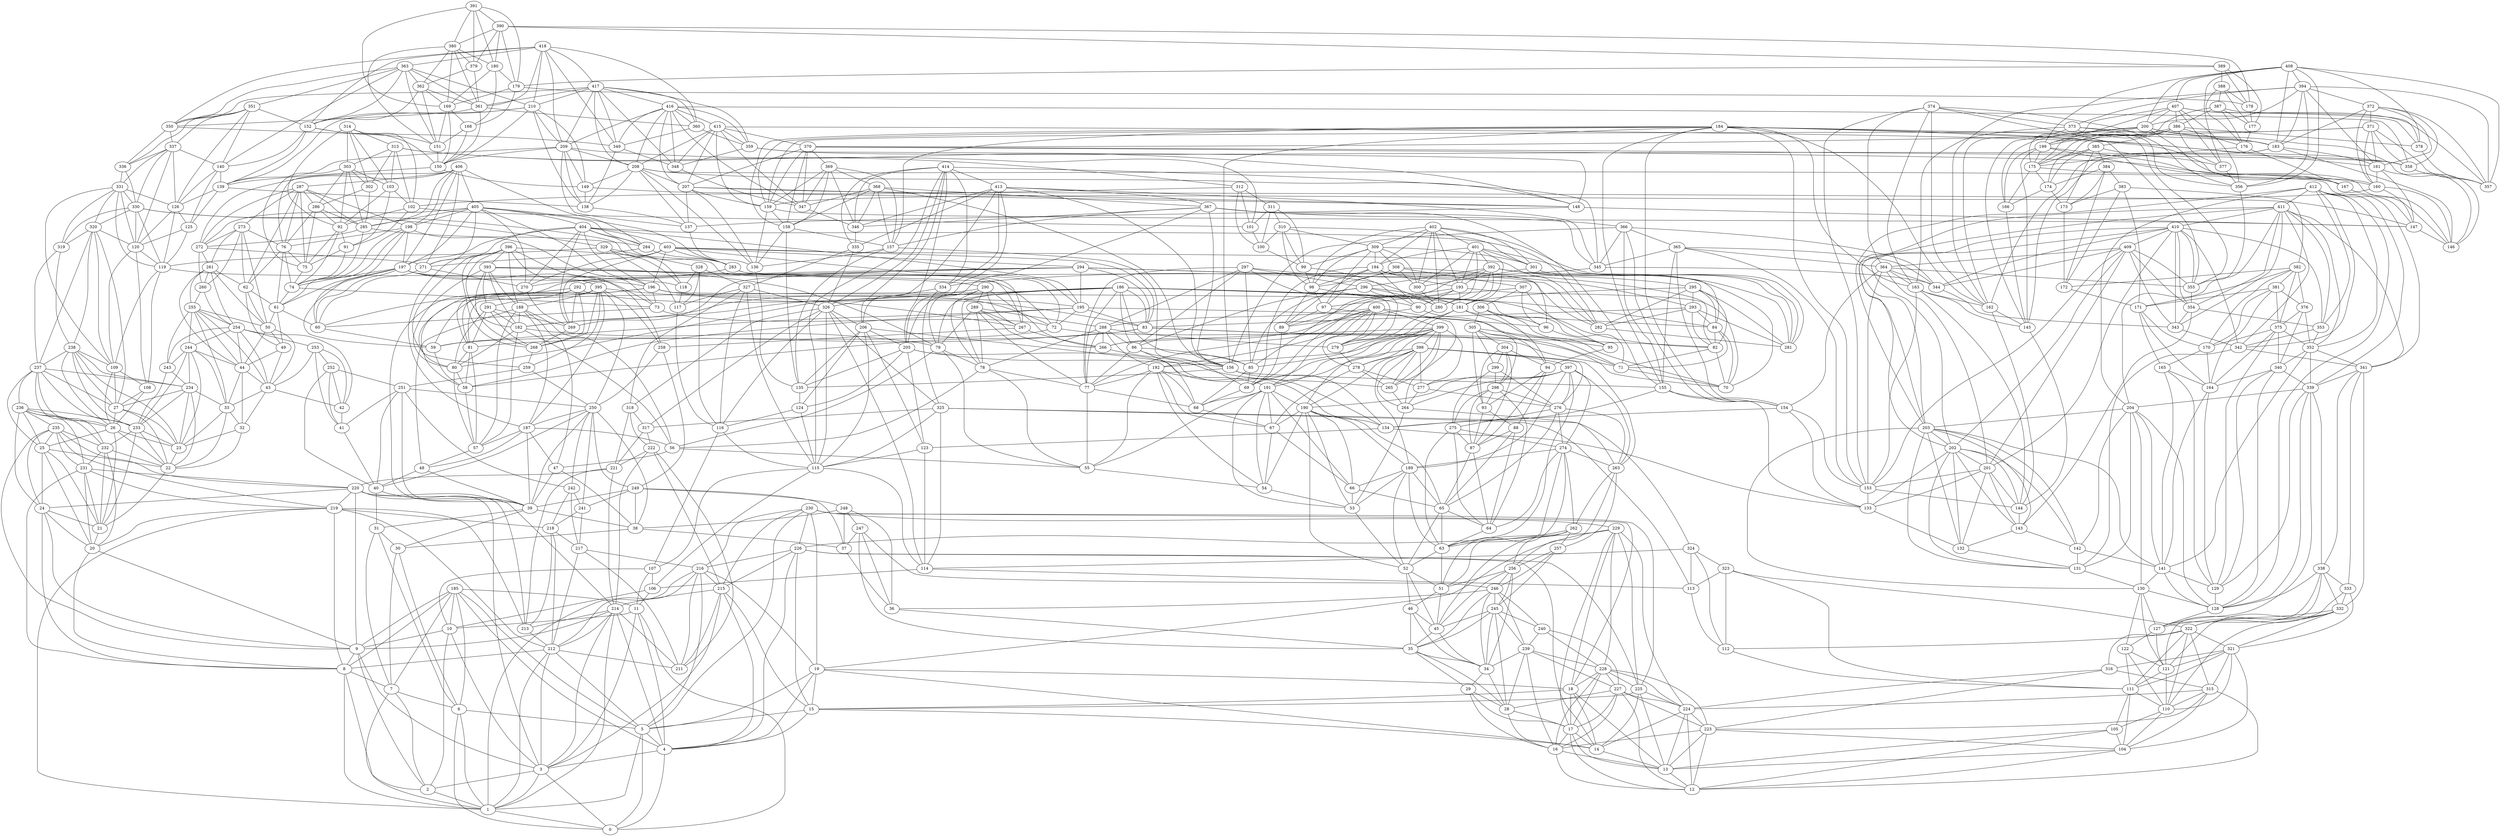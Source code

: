 graph G {
0;
1;
2;
3;
4;
5;
6;
7;
8;
9;
10;
11;
12;
13;
14;
15;
16;
17;
18;
19;
20;
21;
22;
23;
24;
25;
26;
27;
28;
29;
30;
31;
32;
33;
34;
35;
36;
37;
38;
39;
40;
41;
42;
43;
44;
45;
46;
47;
48;
49;
50;
51;
52;
53;
54;
55;
56;
57;
58;
59;
60;
61;
62;
63;
64;
65;
66;
67;
68;
69;
70;
71;
72;
73;
74;
75;
76;
77;
78;
79;
80;
81;
82;
83;
84;
85;
86;
87;
88;
89;
90;
91;
92;
93;
94;
95;
96;
97;
98;
99;
100;
101;
102;
103;
104;
105;
106;
107;
108;
109;
110;
111;
112;
113;
114;
115;
116;
117;
118;
119;
120;
121;
122;
123;
124;
125;
126;
127;
128;
129;
130;
131;
132;
133;
134;
135;
136;
137;
138;
139;
140;
141;
142;
143;
144;
145;
146;
147;
148;
149;
150;
151;
152;
153;
154;
155;
156;
157;
158;
159;
160;
161;
162;
163;
164;
165;
166;
167;
168;
169;
170;
171;
172;
173;
174;
175;
176;
177;
178;
179;
180;
181;
182;
183;
184;
185;
186;
187;
188;
189;
190;
191;
192;
193;
194;
195;
196;
197;
198;
199;
200;
201;
202;
203;
204;
205;
206;
207;
208;
209;
210;
211;
212;
213;
214;
215;
216;
217;
218;
219;
220;
221;
222;
223;
224;
225;
226;
227;
228;
229;
230;
231;
232;
233;
234;
235;
236;
237;
238;
239;
240;
241;
242;
243;
244;
245;
246;
247;
248;
249;
250;
251;
252;
253;
254;
255;
256;
257;
258;
259;
260;
261;
262;
263;
264;
265;
266;
267;
268;
269;
270;
271;
272;
273;
274;
275;
276;
277;
278;
279;
280;
281;
282;
283;
284;
285;
286;
287;
288;
289;
290;
291;
292;
293;
294;
295;
296;
297;
298;
299;
300;
301;
302;
303;
304;
305;
306;
307;
308;
309;
310;
311;
312;
313;
314;
315;
316;
317;
318;
319;
320;
321;
322;
323;
324;
325;
326;
327;
328;
329;
330;
331;
332;
333;
334;
335;
336;
337;
338;
339;
340;
341;
342;
343;
344;
345;
346;
347;
348;
349;
350;
351;
352;
353;
354;
355;
356;
357;
358;
359;
360;
361;
362;
363;
364;
365;
366;
367;
368;
369;
370;
371;
372;
373;
374;
375;
376;
377;
378;
379;
380;
381;
382;
383;
384;
385;
386;
387;
388;
389;
390;
391;
392;
393;
394;
395;
396;
397;
398;
399;
400;
401;
402;
403;
404;
405;
406;
407;
408;
409;
410;
411;
412;
413;
414;
415;
416;
417;
418;
1--0 ;
2--1 ;
3--0 ;
3--1 ;
3--2 ;
4--0 ;
4--3 ;
5--0 ;
5--1 ;
5--4 ;
6--0 ;
6--1 ;
6--5 ;
7--1 ;
7--2 ;
7--6 ;
8--1 ;
8--2 ;
8--7 ;
9--2 ;
9--3 ;
9--8 ;
10--2 ;
10--3 ;
10--9 ;
11--0 ;
11--3 ;
11--4 ;
11--10 ;
13--12 ;
14--13 ;
15--4 ;
15--5 ;
15--14 ;
16--12 ;
16--13 ;
17--12 ;
17--13 ;
17--14 ;
17--16 ;
18--13 ;
18--14 ;
18--15 ;
18--17 ;
19--4 ;
19--5 ;
19--14 ;
19--15 ;
19--18 ;
20--8 ;
20--9 ;
21--20 ;
22--21 ;
23--22 ;
24--8 ;
24--9 ;
24--20 ;
24--21 ;
25--20 ;
25--21 ;
25--22 ;
25--24 ;
26--21 ;
26--22 ;
26--23 ;
26--25 ;
27--22 ;
27--23 ;
27--26 ;
28--16 ;
28--17 ;
29--16 ;
29--17 ;
29--28 ;
30--6 ;
30--7 ;
31--6 ;
31--7 ;
31--30 ;
32--22 ;
32--23 ;
33--22 ;
33--23 ;
33--32 ;
34--28 ;
34--29 ;
35--28 ;
35--29 ;
35--34 ;
36--35 ;
37--36 ;
38--30 ;
38--37 ;
39--30 ;
39--31 ;
39--38 ;
40--31 ;
40--39 ;
41--40 ;
42--41 ;
43--32 ;
43--33 ;
43--42 ;
44--32 ;
44--33 ;
44--43 ;
45--34 ;
45--35 ;
46--34 ;
46--35 ;
46--45 ;
47--38 ;
47--39 ;
48--39 ;
48--40 ;
49--43 ;
49--44 ;
50--43 ;
50--44 ;
50--49 ;
51--45 ;
51--46 ;
52--45 ;
52--46 ;
52--51 ;
53--52 ;
54--53 ;
55--54 ;
56--47 ;
56--55 ;
57--48 ;
58--57 ;
59--58 ;
60--59 ;
61--49 ;
61--50 ;
61--60 ;
62--49 ;
62--50 ;
62--61 ;
63--51 ;
63--52 ;
64--63 ;
65--52 ;
65--63 ;
65--64 ;
66--53 ;
66--65 ;
67--54 ;
67--66 ;
68--67 ;
69--68 ;
71--70 ;
72--59 ;
72--71 ;
73--60 ;
73--72 ;
74--61 ;
74--73 ;
75--74 ;
76--61 ;
76--62 ;
76--74 ;
76--75 ;
77--55 ;
77--68 ;
78--55 ;
78--56 ;
78--77 ;
79--55 ;
79--56 ;
79--78 ;
80--57 ;
80--58 ;
81--57 ;
81--58 ;
81--80 ;
82--70 ;
82--71 ;
83--58 ;
83--71 ;
83--81 ;
83--82 ;
84--70 ;
84--71 ;
84--82 ;
85--68 ;
85--69 ;
86--68 ;
86--69 ;
86--77 ;
86--85 ;
87--64 ;
87--65 ;
88--64 ;
88--65 ;
88--87 ;
89--69 ;
90--70 ;
90--89 ;
91--74 ;
91--75 ;
92--74 ;
92--75 ;
92--91 ;
93--87 ;
93--88 ;
94--87 ;
94--88 ;
94--93 ;
95--94 ;
96--95 ;
97--89 ;
97--96 ;
98--89 ;
98--90 ;
98--97 ;
99--90 ;
99--98 ;
100--99 ;
101--100 ;
102--91 ;
102--92 ;
102--101 ;
103--91 ;
103--92 ;
103--102 ;
104--12 ;
104--13 ;
105--12 ;
105--13 ;
105--104 ;
106--10 ;
106--11 ;
107--10 ;
107--11 ;
107--106 ;
108--26 ;
108--27 ;
109--26 ;
109--27 ;
109--108 ;
110--104 ;
110--105 ;
111--104 ;
111--105 ;
111--110 ;
112--111 ;
113--112 ;
114--106 ;
114--113 ;
115--106 ;
115--107 ;
115--114 ;
116--107 ;
116--115 ;
117--116 ;
118--117 ;
119--108 ;
119--109 ;
119--118 ;
120--108 ;
120--109 ;
120--119 ;
121--110 ;
121--111 ;
122--110 ;
122--111 ;
122--121 ;
123--114 ;
123--115 ;
124--115 ;
124--116 ;
125--119 ;
125--120 ;
126--119 ;
126--120 ;
126--125 ;
127--121 ;
127--122 ;
128--127 ;
129--128 ;
130--121 ;
130--122 ;
130--127 ;
130--128 ;
131--130 ;
132--131 ;
133--132 ;
134--123 ;
134--133 ;
135--124 ;
136--135 ;
137--136 ;
138--137 ;
139--125 ;
139--126 ;
139--138 ;
140--125 ;
140--126 ;
140--139 ;
141--128 ;
141--129 ;
141--130 ;
142--131 ;
142--141 ;
143--132 ;
143--142 ;
144--143 ;
145--144 ;
147--146 ;
148--137 ;
148--147 ;
149--138 ;
149--148 ;
150--139 ;
150--149 ;
151--150 ;
152--139 ;
152--140 ;
152--150 ;
152--151 ;
153--133 ;
153--144 ;
154--133 ;
154--134 ;
154--153 ;
155--133 ;
155--134 ;
155--154 ;
156--134 ;
156--135 ;
156--155 ;
157--135 ;
157--136 ;
157--156 ;
158--135 ;
158--136 ;
158--157 ;
159--136 ;
159--147 ;
159--158 ;
160--146 ;
160--147 ;
160--159 ;
161--146 ;
161--147 ;
161--160 ;
162--144 ;
162--145 ;
163--144 ;
163--145 ;
163--153 ;
163--162 ;
164--129 ;
164--141 ;
165--129 ;
165--141 ;
165--164 ;
166--145 ;
167--146 ;
168--150 ;
168--151 ;
169--150 ;
169--151 ;
169--168 ;
170--164 ;
170--165 ;
171--164 ;
171--165 ;
171--170 ;
172--171 ;
173--172 ;
174--166 ;
174--173 ;
175--166 ;
175--167 ;
175--174 ;
176--167 ;
176--175 ;
177--176 ;
178--177 ;
179--168 ;
179--169 ;
179--178 ;
180--168 ;
180--169 ;
180--179 ;
181--69 ;
181--70 ;
181--84 ;
181--85 ;
182--56 ;
182--57 ;
182--79 ;
182--80 ;
183--145 ;
183--146 ;
183--161 ;
183--162 ;
184--153 ;
184--154 ;
184--155 ;
184--156 ;
184--157 ;
184--158 ;
184--159 ;
184--160 ;
184--161 ;
184--162 ;
184--163 ;
184--183 ;
185--4 ;
185--5 ;
185--6 ;
185--7 ;
185--8 ;
185--9 ;
185--10 ;
185--11 ;
186--77 ;
186--78 ;
186--79 ;
186--80 ;
186--81 ;
186--82 ;
186--83 ;
186--84 ;
186--85 ;
186--86 ;
186--181 ;
186--182 ;
187--39 ;
187--47 ;
187--48 ;
187--56 ;
187--57 ;
188--47 ;
188--48 ;
188--56 ;
188--57 ;
188--182 ;
188--187 ;
189--52 ;
189--53 ;
189--63 ;
189--65 ;
189--66 ;
190--52 ;
190--53 ;
190--54 ;
190--65 ;
190--66 ;
190--67 ;
190--189 ;
191--53 ;
191--54 ;
191--55 ;
191--66 ;
191--67 ;
191--68 ;
191--190 ;
192--54 ;
192--55 ;
192--67 ;
192--68 ;
192--77 ;
192--191 ;
193--69 ;
193--70 ;
193--89 ;
193--90 ;
193--181 ;
194--69 ;
194--70 ;
194--89 ;
194--90 ;
194--98 ;
194--193 ;
195--58 ;
195--59 ;
195--71 ;
195--72 ;
195--83 ;
196--58 ;
196--59 ;
196--60 ;
196--71 ;
196--72 ;
196--73 ;
196--195 ;
197--59 ;
197--60 ;
197--61 ;
197--72 ;
197--73 ;
197--74 ;
197--196 ;
198--60 ;
198--61 ;
198--73 ;
198--74 ;
198--76 ;
198--197 ;
199--145 ;
199--146 ;
199--166 ;
199--167 ;
199--175 ;
200--145 ;
200--146 ;
200--166 ;
200--167 ;
200--183 ;
200--199 ;
201--132 ;
201--133 ;
201--143 ;
201--144 ;
201--153 ;
202--131 ;
202--132 ;
202--133 ;
202--142 ;
202--143 ;
202--144 ;
202--201 ;
203--130 ;
203--131 ;
203--132 ;
203--141 ;
203--142 ;
203--143 ;
203--202 ;
204--128 ;
204--130 ;
204--131 ;
204--141 ;
204--142 ;
204--203 ;
205--123 ;
205--124 ;
205--134 ;
205--135 ;
205--156 ;
206--115 ;
206--123 ;
206--124 ;
206--134 ;
206--135 ;
206--205 ;
207--136 ;
207--137 ;
207--147 ;
207--148 ;
207--159 ;
208--136 ;
208--137 ;
208--138 ;
208--147 ;
208--148 ;
208--149 ;
208--207 ;
209--137 ;
209--138 ;
209--139 ;
209--148 ;
209--149 ;
209--150 ;
209--208 ;
210--138 ;
210--139 ;
210--149 ;
210--150 ;
210--152 ;
210--209 ;
212--1 ;
212--3 ;
212--5 ;
212--8 ;
212--211 ;
213--212 ;
214--1 ;
214--3 ;
214--4 ;
214--9 ;
214--211 ;
214--212 ;
214--213 ;
215--3 ;
215--4 ;
215--15 ;
215--211 ;
215--214 ;
216--1 ;
216--5 ;
216--19 ;
216--211 ;
216--212 ;
216--215 ;
217--211 ;
217--212 ;
217--216 ;
218--212 ;
218--213 ;
218--217 ;
219--1 ;
219--8 ;
219--20 ;
219--212 ;
219--213 ;
219--218 ;
220--3 ;
220--9 ;
220--24 ;
220--213 ;
220--214 ;
220--219 ;
221--213 ;
221--214 ;
221--220 ;
222--211 ;
222--214 ;
222--215 ;
222--221 ;
223--12 ;
223--13 ;
223--16 ;
223--104 ;
224--12 ;
224--13 ;
224--14 ;
224--223 ;
225--13 ;
225--14 ;
225--15 ;
225--224 ;
226--4 ;
226--14 ;
226--15 ;
226--215 ;
226--216 ;
226--225 ;
227--12 ;
227--16 ;
227--17 ;
227--28 ;
227--223 ;
227--224 ;
228--16 ;
228--17 ;
228--18 ;
228--223 ;
228--224 ;
228--225 ;
228--227 ;
229--17 ;
229--18 ;
229--19 ;
229--224 ;
229--225 ;
229--226 ;
229--228 ;
230--5 ;
230--18 ;
230--19 ;
230--215 ;
230--216 ;
230--225 ;
230--226 ;
230--229 ;
231--8 ;
231--20 ;
231--21 ;
231--219 ;
231--220 ;
232--20 ;
232--21 ;
232--22 ;
232--231 ;
233--21 ;
233--22 ;
233--23 ;
233--232 ;
234--22 ;
234--23 ;
234--27 ;
234--33 ;
234--233 ;
235--9 ;
235--24 ;
235--25 ;
235--219 ;
235--220 ;
235--231 ;
235--232 ;
236--24 ;
236--25 ;
236--26 ;
236--231 ;
236--232 ;
236--233 ;
236--235 ;
237--25 ;
237--26 ;
237--27 ;
237--232 ;
237--233 ;
237--234 ;
237--236 ;
238--23 ;
238--26 ;
238--27 ;
238--109 ;
238--233 ;
238--234 ;
238--237 ;
239--16 ;
239--28 ;
239--34 ;
239--227 ;
239--228 ;
240--227 ;
240--228 ;
240--239 ;
241--217 ;
241--218 ;
242--217 ;
242--218 ;
242--241 ;
243--233 ;
243--234 ;
244--23 ;
244--33 ;
244--44 ;
244--233 ;
244--234 ;
244--243 ;
245--28 ;
245--34 ;
245--35 ;
245--45 ;
245--239 ;
245--240 ;
246--34 ;
246--35 ;
246--36 ;
246--239 ;
246--240 ;
246--245 ;
247--35 ;
247--36 ;
247--37 ;
247--246 ;
248--36 ;
248--37 ;
248--38 ;
248--247 ;
249--37 ;
249--38 ;
249--39 ;
249--241 ;
249--248 ;
250--38 ;
250--39 ;
250--40 ;
250--187 ;
250--241 ;
250--242 ;
250--249 ;
251--39 ;
251--40 ;
251--41 ;
251--242 ;
251--250 ;
252--40 ;
252--41 ;
252--42 ;
252--251 ;
253--41 ;
253--42 ;
253--43 ;
253--252 ;
254--42 ;
254--43 ;
254--44 ;
254--243 ;
254--244 ;
254--253 ;
255--33 ;
255--43 ;
255--44 ;
255--50 ;
255--243 ;
255--244 ;
255--254 ;
256--34 ;
256--45 ;
256--51 ;
256--245 ;
256--246 ;
257--245 ;
257--246 ;
257--256 ;
258--249 ;
258--250 ;
259--250 ;
259--251 ;
260--254 ;
260--255 ;
261--44 ;
261--50 ;
261--62 ;
261--254 ;
261--255 ;
261--260 ;
262--45 ;
262--51 ;
262--63 ;
262--256 ;
262--257 ;
263--256 ;
263--257 ;
263--262 ;
264--53 ;
264--263 ;
265--264 ;
266--265 ;
267--258 ;
267--266 ;
268--259 ;
269--268 ;
270--269 ;
271--60 ;
271--270 ;
272--260 ;
272--261 ;
272--271 ;
273--50 ;
273--62 ;
273--76 ;
273--260 ;
273--261 ;
273--272 ;
274--51 ;
274--63 ;
274--64 ;
274--189 ;
274--262 ;
274--263 ;
275--63 ;
275--64 ;
275--87 ;
275--274 ;
276--65 ;
276--263 ;
276--274 ;
276--275 ;
277--264 ;
277--276 ;
278--67 ;
278--265 ;
278--277 ;
279--278 ;
280--279 ;
282--281 ;
283--72 ;
283--270 ;
283--282 ;
284--271 ;
284--283 ;
285--74 ;
285--272 ;
285--284 ;
286--75 ;
286--76 ;
286--92 ;
286--285 ;
287--62 ;
287--75 ;
287--76 ;
287--198 ;
287--272 ;
287--273 ;
287--285 ;
287--286 ;
288--77 ;
288--78 ;
288--86 ;
288--192 ;
288--266 ;
288--279 ;
289--77 ;
289--78 ;
289--79 ;
289--266 ;
289--267 ;
289--288 ;
290--78 ;
290--79 ;
290--182 ;
290--266 ;
290--267 ;
290--289 ;
291--80 ;
291--81 ;
291--182 ;
291--268 ;
291--269 ;
292--80 ;
292--81 ;
292--83 ;
292--268 ;
292--269 ;
292--291 ;
293--82 ;
293--83 ;
293--84 ;
293--281 ;
293--282 ;
294--81 ;
294--82 ;
294--83 ;
294--195 ;
294--269 ;
294--282 ;
294--292 ;
294--293 ;
295--82 ;
295--84 ;
295--181 ;
295--281 ;
295--282 ;
295--293 ;
296--85 ;
296--86 ;
296--181 ;
296--279 ;
296--280 ;
297--77 ;
297--85 ;
297--86 ;
297--279 ;
297--280 ;
297--288 ;
297--296 ;
298--64 ;
298--87 ;
298--93 ;
298--275 ;
298--276 ;
299--275 ;
299--276 ;
299--298 ;
300--280 ;
301--281 ;
301--300 ;
302--285 ;
302--286 ;
303--75 ;
303--92 ;
303--103 ;
303--285 ;
303--286 ;
303--302 ;
304--87 ;
304--93 ;
304--94 ;
304--298 ;
304--299 ;
305--93 ;
305--94 ;
305--95 ;
305--298 ;
305--299 ;
305--304 ;
306--94 ;
306--95 ;
306--96 ;
306--305 ;
307--95 ;
307--96 ;
307--97 ;
307--306 ;
308--96 ;
308--97 ;
308--98 ;
308--300 ;
308--307 ;
309--97 ;
309--98 ;
309--99 ;
309--194 ;
309--300 ;
309--301 ;
309--308 ;
310--98 ;
310--99 ;
310--100 ;
310--301 ;
310--309 ;
311--99 ;
311--100 ;
311--101 ;
311--310 ;
312--100 ;
312--101 ;
312--102 ;
312--311 ;
313--101 ;
313--102 ;
313--103 ;
313--302 ;
313--303 ;
313--312 ;
314--92 ;
314--102 ;
314--103 ;
314--302 ;
314--303 ;
314--313 ;
315--12 ;
315--104 ;
315--110 ;
315--223 ;
315--224 ;
316--223 ;
316--224 ;
316--315 ;
317--221 ;
317--222 ;
318--221 ;
318--222 ;
318--317 ;
319--237 ;
319--238 ;
320--27 ;
320--109 ;
320--120 ;
320--237 ;
320--238 ;
320--319 ;
321--104 ;
321--110 ;
321--111 ;
321--121 ;
321--315 ;
321--316 ;
322--110 ;
322--111 ;
322--112 ;
322--315 ;
322--316 ;
322--321 ;
323--111 ;
323--112 ;
323--113 ;
323--322 ;
324--112 ;
324--113 ;
324--114 ;
324--323 ;
325--113 ;
325--114 ;
325--115 ;
325--317 ;
325--324 ;
326--114 ;
326--115 ;
326--116 ;
326--206 ;
326--317 ;
326--318 ;
326--325 ;
327--115 ;
327--116 ;
327--117 ;
327--318 ;
327--326 ;
328--116 ;
328--117 ;
328--118 ;
328--327 ;
329--117 ;
329--118 ;
329--119 ;
329--328 ;
330--118 ;
330--119 ;
330--120 ;
330--319 ;
330--320 ;
330--329 ;
331--109 ;
331--119 ;
331--120 ;
331--126 ;
331--319 ;
331--320 ;
331--330 ;
332--110 ;
332--121 ;
332--127 ;
332--321 ;
332--322 ;
333--321 ;
333--322 ;
333--332 ;
334--325 ;
334--326 ;
335--326 ;
335--327 ;
336--330 ;
336--331 ;
337--120 ;
337--126 ;
337--140 ;
337--330 ;
337--331 ;
337--336 ;
338--121 ;
338--127 ;
338--128 ;
338--332 ;
338--333 ;
339--127 ;
339--128 ;
339--129 ;
339--204 ;
339--338 ;
340--128 ;
340--129 ;
340--164 ;
340--339 ;
341--332 ;
341--333 ;
341--338 ;
341--339 ;
342--131 ;
342--341 ;
343--342 ;
344--343 ;
345--334 ;
345--344 ;
346--335 ;
347--346 ;
348--347 ;
349--138 ;
349--348 ;
350--336 ;
350--337 ;
350--349 ;
351--126 ;
351--140 ;
351--152 ;
351--336 ;
351--337 ;
351--350 ;
352--141 ;
352--339 ;
352--340 ;
352--341 ;
353--342 ;
353--352 ;
354--143 ;
354--343 ;
354--353 ;
355--354 ;
356--355 ;
358--357 ;
359--148 ;
359--348 ;
359--358 ;
360--349 ;
360--359 ;
361--150 ;
361--350 ;
361--360 ;
362--151 ;
362--152 ;
362--169 ;
362--361 ;
363--140 ;
363--151 ;
363--152 ;
363--210 ;
363--350 ;
363--351 ;
363--361 ;
363--362 ;
364--153 ;
364--154 ;
364--163 ;
364--201 ;
364--344 ;
364--355 ;
365--153 ;
365--154 ;
365--155 ;
365--344 ;
365--345 ;
365--364 ;
366--154 ;
366--155 ;
366--156 ;
366--344 ;
366--345 ;
366--365 ;
367--155 ;
367--156 ;
367--157 ;
367--205 ;
367--345 ;
367--346 ;
367--366 ;
368--156 ;
368--157 ;
368--158 ;
368--346 ;
368--347 ;
368--367 ;
369--157 ;
369--158 ;
369--159 ;
369--346 ;
369--347 ;
369--368 ;
370--158 ;
370--159 ;
370--160 ;
370--207 ;
370--347 ;
370--358 ;
370--369 ;
371--159 ;
371--160 ;
371--161 ;
371--357 ;
371--358 ;
371--370 ;
372--160 ;
372--161 ;
372--183 ;
372--357 ;
372--358 ;
372--371 ;
373--162 ;
373--163 ;
373--183 ;
373--355 ;
373--356 ;
374--153 ;
374--162 ;
374--163 ;
374--355 ;
374--356 ;
374--364 ;
374--373 ;
375--129 ;
375--164 ;
375--170 ;
375--340 ;
375--352 ;
376--340 ;
376--352 ;
376--375 ;
377--356 ;
378--357 ;
379--361 ;
379--362 ;
380--151 ;
380--169 ;
380--180 ;
380--361 ;
380--362 ;
380--379 ;
381--164 ;
381--170 ;
381--171 ;
381--375 ;
381--376 ;
382--170 ;
382--171 ;
382--172 ;
382--375 ;
382--376 ;
382--381 ;
383--171 ;
383--172 ;
383--173 ;
383--382 ;
384--172 ;
384--173 ;
384--174 ;
384--383 ;
385--173 ;
385--174 ;
385--175 ;
385--377 ;
385--384 ;
386--174 ;
386--175 ;
386--176 ;
386--199 ;
386--377 ;
386--378 ;
386--385 ;
387--175 ;
387--176 ;
387--177 ;
387--378 ;
387--386 ;
388--176 ;
388--177 ;
388--178 ;
388--387 ;
389--177 ;
389--178 ;
389--179 ;
389--388 ;
390--178 ;
390--179 ;
390--180 ;
390--379 ;
390--380 ;
390--389 ;
391--169 ;
391--179 ;
391--180 ;
391--379 ;
391--380 ;
391--390 ;
392--84 ;
392--85 ;
392--181 ;
392--193 ;
392--280 ;
392--281 ;
392--295 ;
392--296 ;
393--79 ;
393--80 ;
393--182 ;
393--188 ;
393--267 ;
393--268 ;
393--290 ;
393--291 ;
394--161 ;
394--162 ;
394--183 ;
394--200 ;
394--356 ;
394--357 ;
394--372 ;
394--373 ;
395--39 ;
395--187 ;
395--188 ;
395--250 ;
395--258 ;
395--259 ;
395--267 ;
395--268 ;
396--182 ;
396--187 ;
396--188 ;
396--258 ;
396--259 ;
396--267 ;
396--268 ;
396--393 ;
396--395 ;
397--63 ;
397--189 ;
397--190 ;
397--263 ;
397--264 ;
397--274 ;
397--276 ;
397--277 ;
398--189 ;
398--190 ;
398--191 ;
398--263 ;
398--264 ;
398--265 ;
398--276 ;
398--277 ;
398--278 ;
398--397 ;
399--190 ;
399--191 ;
399--192 ;
399--264 ;
399--265 ;
399--266 ;
399--277 ;
399--278 ;
399--279 ;
399--398 ;
400--77 ;
400--191 ;
400--192 ;
400--265 ;
400--266 ;
400--278 ;
400--279 ;
400--288 ;
400--399 ;
401--181 ;
401--193 ;
401--194 ;
401--280 ;
401--281 ;
401--300 ;
401--301 ;
401--392 ;
402--98 ;
402--193 ;
402--194 ;
402--280 ;
402--281 ;
402--300 ;
402--301 ;
402--309 ;
402--401 ;
403--83 ;
403--195 ;
403--196 ;
403--269 ;
403--270 ;
403--282 ;
403--283 ;
403--294 ;
404--195 ;
404--196 ;
404--197 ;
404--269 ;
404--270 ;
404--271 ;
404--282 ;
404--283 ;
404--284 ;
404--403 ;
405--196 ;
405--197 ;
405--198 ;
405--270 ;
405--271 ;
405--272 ;
405--283 ;
405--284 ;
405--285 ;
405--404 ;
406--76 ;
406--197 ;
406--198 ;
406--271 ;
406--272 ;
406--284 ;
406--285 ;
406--287 ;
406--405 ;
407--175 ;
407--199 ;
407--200 ;
407--356 ;
407--357 ;
407--377 ;
407--378 ;
407--386 ;
408--183 ;
408--199 ;
408--200 ;
408--356 ;
408--357 ;
408--377 ;
408--378 ;
408--394 ;
408--407 ;
409--153 ;
409--201 ;
409--202 ;
409--343 ;
409--344 ;
409--354 ;
409--355 ;
409--364 ;
410--201 ;
410--202 ;
410--203 ;
410--342 ;
410--343 ;
410--344 ;
410--353 ;
410--354 ;
410--355 ;
410--409 ;
411--202 ;
411--203 ;
411--204 ;
411--341 ;
411--342 ;
411--343 ;
411--352 ;
411--353 ;
411--354 ;
411--410 ;
412--128 ;
412--203 ;
412--204 ;
412--339 ;
412--341 ;
412--342 ;
412--352 ;
412--353 ;
412--411 ;
413--156 ;
413--205 ;
413--206 ;
413--334 ;
413--335 ;
413--345 ;
413--346 ;
413--367 ;
414--115 ;
414--205 ;
414--206 ;
414--326 ;
414--334 ;
414--335 ;
414--345 ;
414--346 ;
414--413 ;
415--159 ;
415--207 ;
415--208 ;
415--347 ;
415--348 ;
415--358 ;
415--359 ;
415--370 ;
416--207 ;
416--208 ;
416--209 ;
416--347 ;
416--348 ;
416--349 ;
416--358 ;
416--359 ;
416--360 ;
416--415 ;
417--208 ;
417--209 ;
417--210 ;
417--348 ;
417--349 ;
417--350 ;
417--359 ;
417--360 ;
417--361 ;
417--416 ;
418--152 ;
418--209 ;
418--210 ;
418--349 ;
418--350 ;
418--360 ;
418--361 ;
418--363 ;
418--417 ;
}
